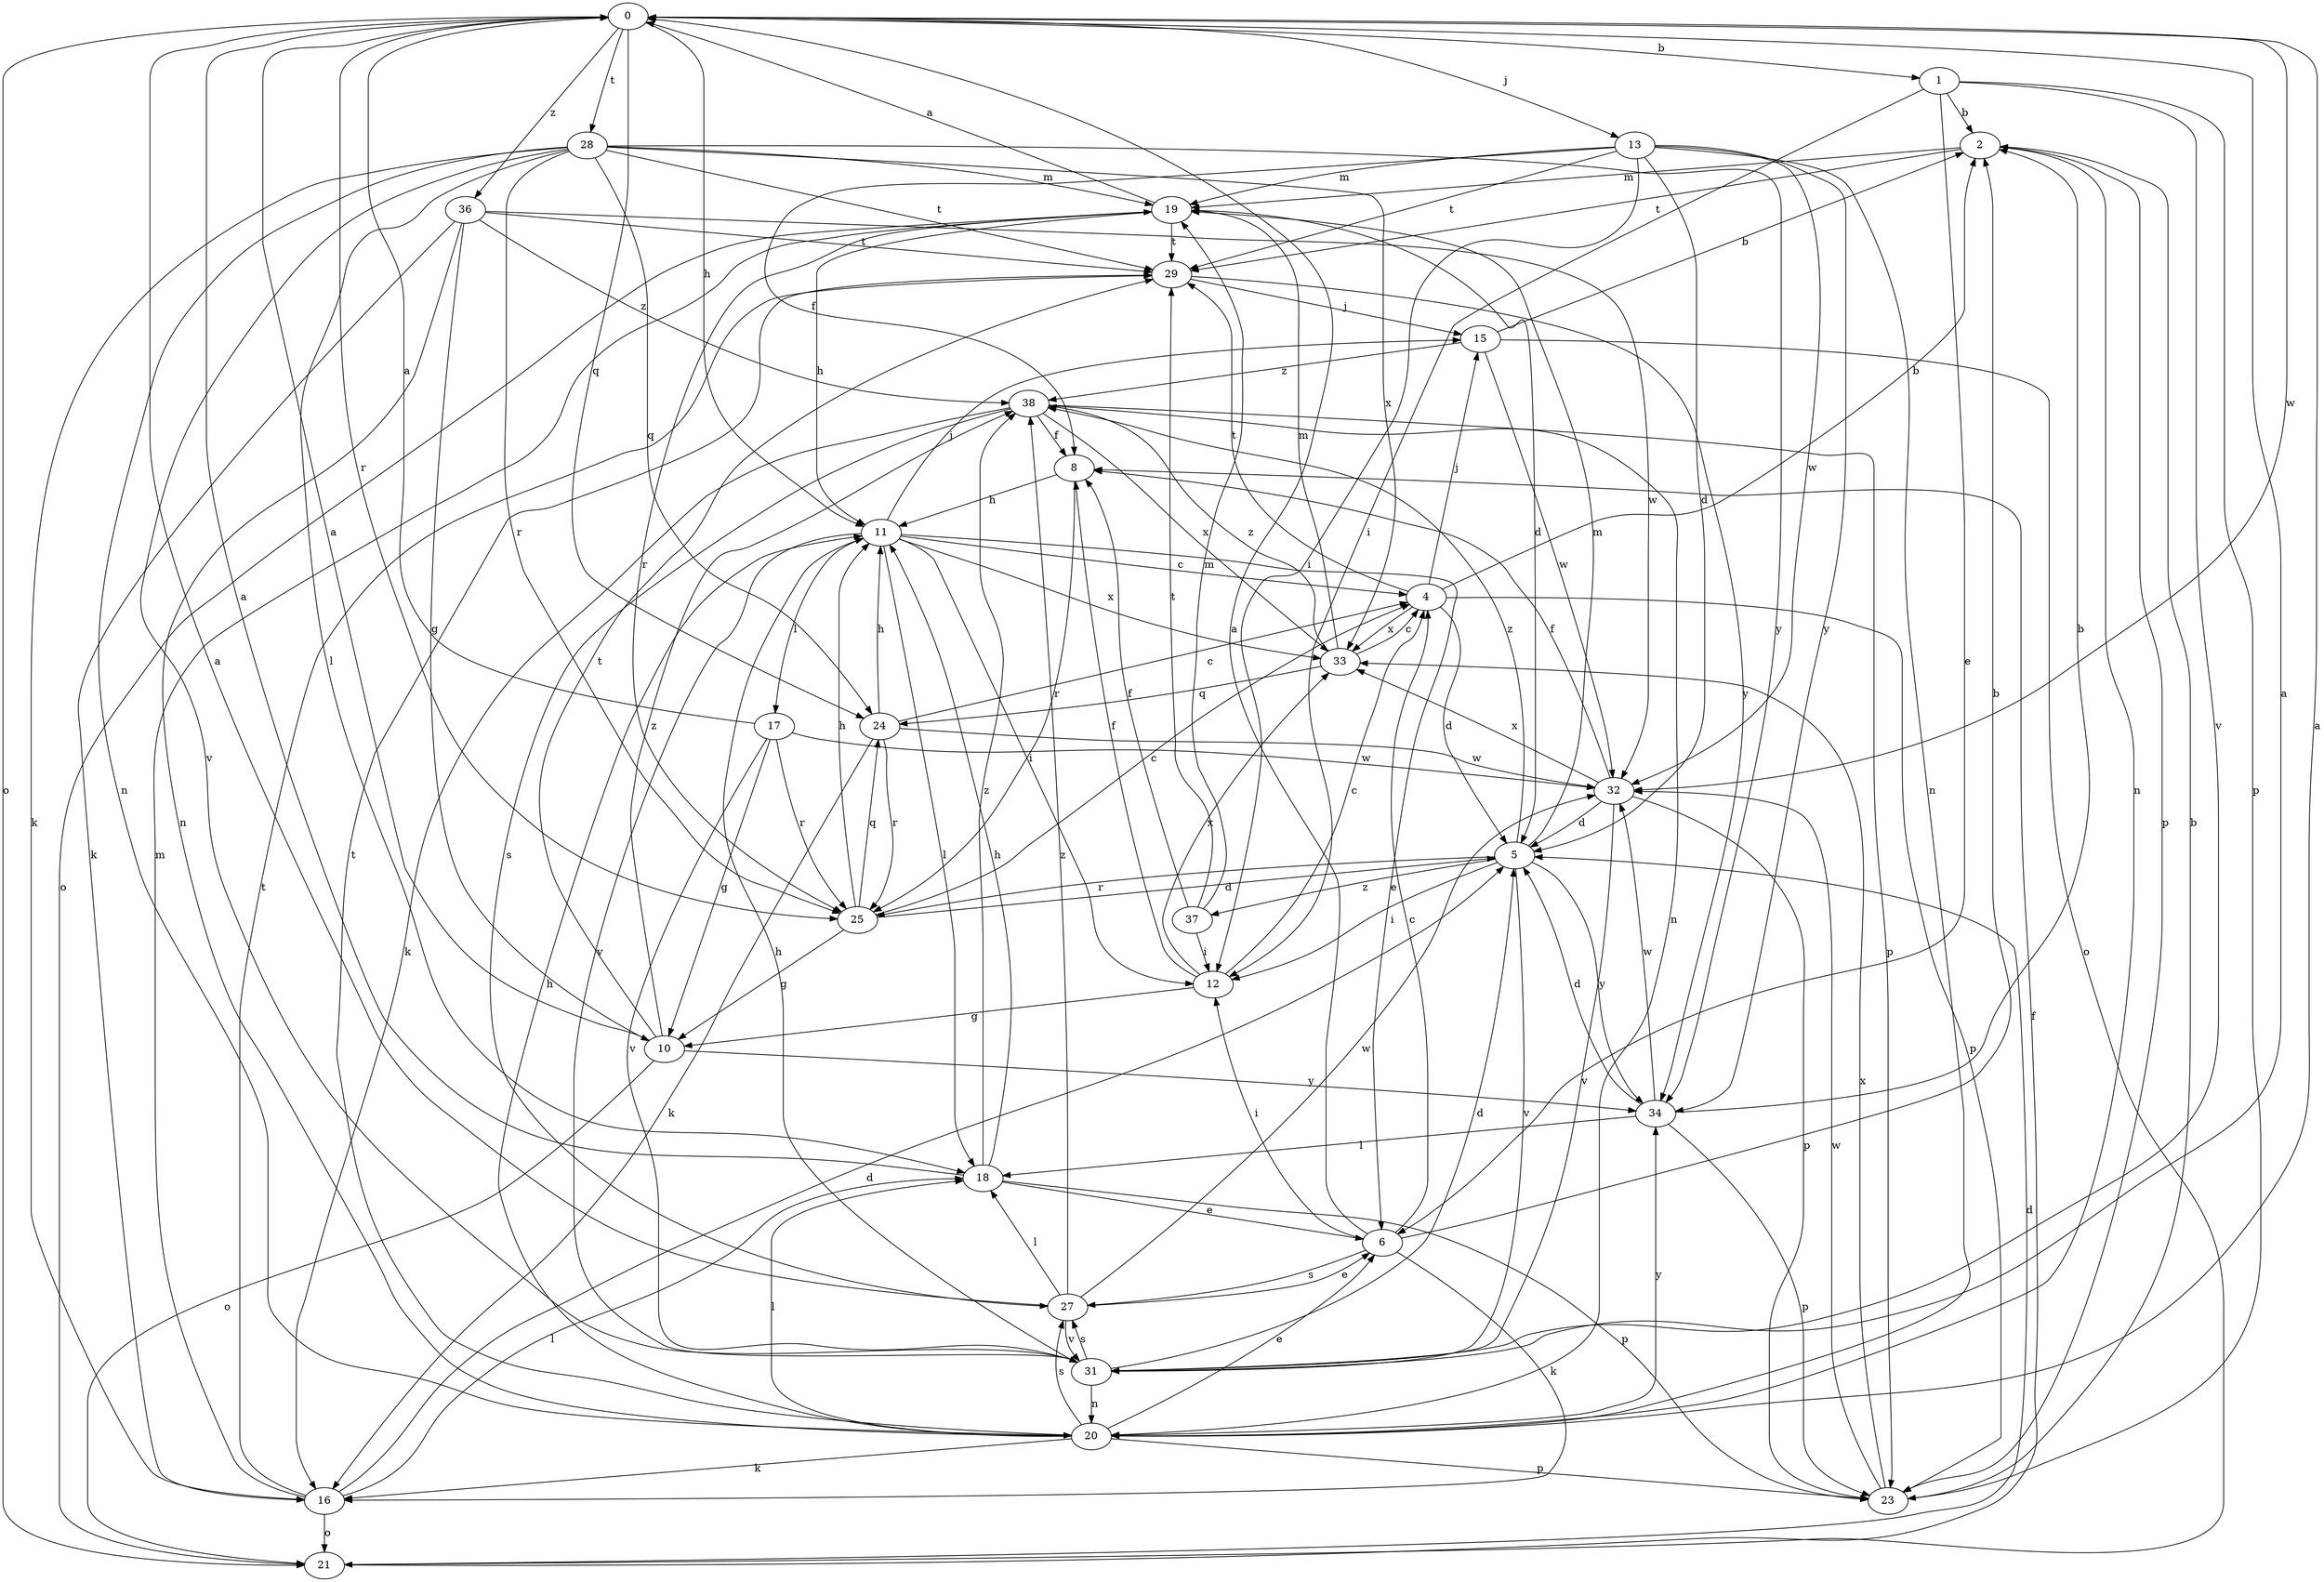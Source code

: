 strict digraph  {
0;
1;
2;
4;
5;
6;
8;
10;
11;
12;
13;
15;
16;
17;
18;
19;
20;
21;
23;
24;
25;
27;
28;
29;
31;
32;
33;
34;
36;
37;
38;
0 -> 1  [label=b];
0 -> 11  [label=h];
0 -> 13  [label=j];
0 -> 21  [label=o];
0 -> 24  [label=q];
0 -> 25  [label=r];
0 -> 28  [label=t];
0 -> 32  [label=w];
0 -> 36  [label=z];
1 -> 2  [label=b];
1 -> 6  [label=e];
1 -> 12  [label=i];
1 -> 23  [label=p];
1 -> 31  [label=v];
2 -> 19  [label=m];
2 -> 20  [label=n];
2 -> 23  [label=p];
2 -> 29  [label=t];
4 -> 2  [label=b];
4 -> 5  [label=d];
4 -> 15  [label=j];
4 -> 23  [label=p];
4 -> 29  [label=t];
4 -> 33  [label=x];
5 -> 12  [label=i];
5 -> 19  [label=m];
5 -> 25  [label=r];
5 -> 31  [label=v];
5 -> 34  [label=y];
5 -> 37  [label=z];
5 -> 38  [label=z];
6 -> 0  [label=a];
6 -> 2  [label=b];
6 -> 4  [label=c];
6 -> 12  [label=i];
6 -> 16  [label=k];
6 -> 27  [label=s];
8 -> 11  [label=h];
8 -> 25  [label=r];
10 -> 0  [label=a];
10 -> 21  [label=o];
10 -> 29  [label=t];
10 -> 34  [label=y];
10 -> 38  [label=z];
11 -> 4  [label=c];
11 -> 6  [label=e];
11 -> 12  [label=i];
11 -> 15  [label=j];
11 -> 17  [label=l];
11 -> 18  [label=l];
11 -> 31  [label=v];
11 -> 33  [label=x];
12 -> 4  [label=c];
12 -> 8  [label=f];
12 -> 10  [label=g];
12 -> 33  [label=x];
13 -> 5  [label=d];
13 -> 8  [label=f];
13 -> 12  [label=i];
13 -> 19  [label=m];
13 -> 20  [label=n];
13 -> 29  [label=t];
13 -> 32  [label=w];
13 -> 34  [label=y];
15 -> 2  [label=b];
15 -> 21  [label=o];
15 -> 32  [label=w];
15 -> 38  [label=z];
16 -> 5  [label=d];
16 -> 18  [label=l];
16 -> 19  [label=m];
16 -> 21  [label=o];
16 -> 29  [label=t];
17 -> 0  [label=a];
17 -> 10  [label=g];
17 -> 25  [label=r];
17 -> 31  [label=v];
17 -> 32  [label=w];
18 -> 0  [label=a];
18 -> 6  [label=e];
18 -> 11  [label=h];
18 -> 23  [label=p];
18 -> 38  [label=z];
19 -> 0  [label=a];
19 -> 5  [label=d];
19 -> 11  [label=h];
19 -> 21  [label=o];
19 -> 25  [label=r];
19 -> 29  [label=t];
20 -> 0  [label=a];
20 -> 6  [label=e];
20 -> 11  [label=h];
20 -> 16  [label=k];
20 -> 18  [label=l];
20 -> 23  [label=p];
20 -> 27  [label=s];
20 -> 29  [label=t];
20 -> 34  [label=y];
21 -> 5  [label=d];
21 -> 8  [label=f];
23 -> 2  [label=b];
23 -> 32  [label=w];
23 -> 33  [label=x];
24 -> 4  [label=c];
24 -> 11  [label=h];
24 -> 16  [label=k];
24 -> 25  [label=r];
24 -> 32  [label=w];
25 -> 4  [label=c];
25 -> 5  [label=d];
25 -> 10  [label=g];
25 -> 11  [label=h];
25 -> 24  [label=q];
27 -> 0  [label=a];
27 -> 6  [label=e];
27 -> 18  [label=l];
27 -> 31  [label=v];
27 -> 32  [label=w];
27 -> 38  [label=z];
28 -> 16  [label=k];
28 -> 18  [label=l];
28 -> 19  [label=m];
28 -> 20  [label=n];
28 -> 24  [label=q];
28 -> 25  [label=r];
28 -> 29  [label=t];
28 -> 31  [label=v];
28 -> 33  [label=x];
28 -> 34  [label=y];
29 -> 15  [label=j];
29 -> 34  [label=y];
31 -> 0  [label=a];
31 -> 5  [label=d];
31 -> 11  [label=h];
31 -> 20  [label=n];
31 -> 27  [label=s];
32 -> 5  [label=d];
32 -> 8  [label=f];
32 -> 23  [label=p];
32 -> 31  [label=v];
32 -> 33  [label=x];
33 -> 4  [label=c];
33 -> 19  [label=m];
33 -> 24  [label=q];
33 -> 38  [label=z];
34 -> 2  [label=b];
34 -> 5  [label=d];
34 -> 18  [label=l];
34 -> 23  [label=p];
34 -> 32  [label=w];
36 -> 10  [label=g];
36 -> 16  [label=k];
36 -> 20  [label=n];
36 -> 29  [label=t];
36 -> 32  [label=w];
36 -> 38  [label=z];
37 -> 8  [label=f];
37 -> 12  [label=i];
37 -> 19  [label=m];
37 -> 29  [label=t];
38 -> 8  [label=f];
38 -> 16  [label=k];
38 -> 20  [label=n];
38 -> 23  [label=p];
38 -> 27  [label=s];
38 -> 33  [label=x];
}
